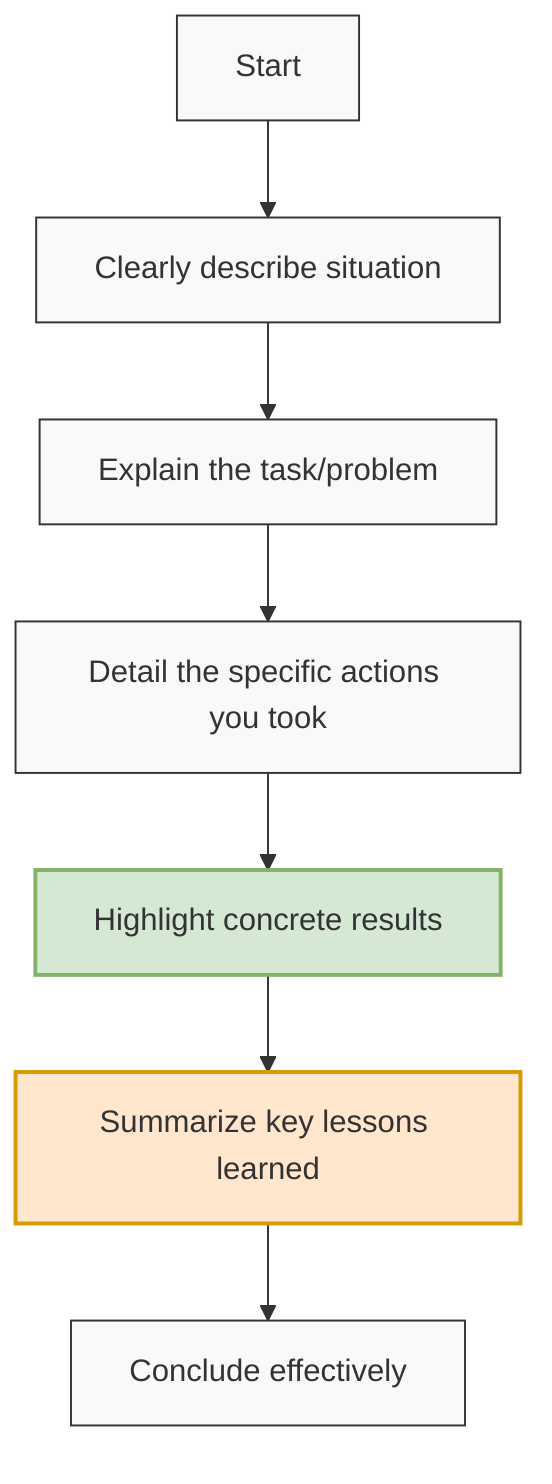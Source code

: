 graph TD
    Start --> Situation[Clearly describe situation]
    Situation --> Task[Explain the task/problem]
    Task --> Action[Detail the specific actions you took]
    Action --> Result[Highlight concrete results]
    Result --> Lessons[Summarize key lessons learned]
    Lessons --> End[Conclude effectively]

    %% Styling
    classDef default fill:#f9f9f9,stroke:#333,stroke-width:1px;
    classDef highlight fill:#d4f1f9,stroke:#333,stroke-width:2px;
    classDef result fill:#d5e8d4,stroke:#82b366,stroke-width:2px;
    classDef lessons fill:#ffe6cc,stroke:#d79b00,stroke-width:2px;
    
    class Situation,Task,Action default;
    class Result result;
    class Lessons lessons;